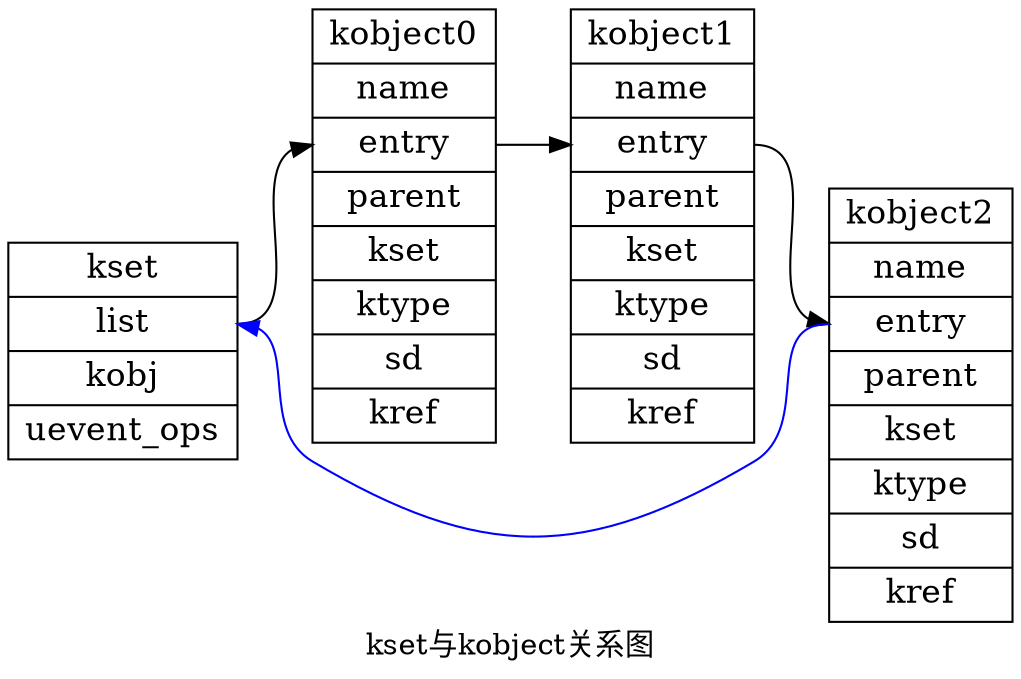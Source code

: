 digraph g {
graph [
rankdir = "LR"
];
node [
fontsize = "16"
shape = "ellipse"
];
edge [
];
label = "kset与kobject关系图"
"kset" [
label = "<f0> kset| <f1> list| <f2> kobj| <f3> uevent_ops";
shape = "record";
];

"kobject0" [
label = "<f0> kobject0| <f1> name| <f2> entry| <f3> parent| <f4> kset | <f5> ktype | <f6> sd | <f7> kref";
shape = "record";
];

"kobject1" [
label = "<f0> kobject1| <f1> name| <f2> entry| <f3> parent| <f4> kset | <f5> ktype | <f6> sd | <f7> kref";
shape = "record";
];

"kobject2" [
label = "<f0> kobject2| <f1> name| <f2> entry| <f3> parent| <f4> kset | <f5> ktype | <f6> sd | <f7> kref";
shape = "record";
];


"kset":f1 -> "kobject0":f2 [
id = 0;
];

"kobject0":f2 -> "kobject1":f2 [
id = 4;
];

"kobject1":f2 -> "kobject2":f2 [
id = 7;
];

"kobject2":f2 -> "kset":f1 [
id = 11;
color = blue;
];

}
